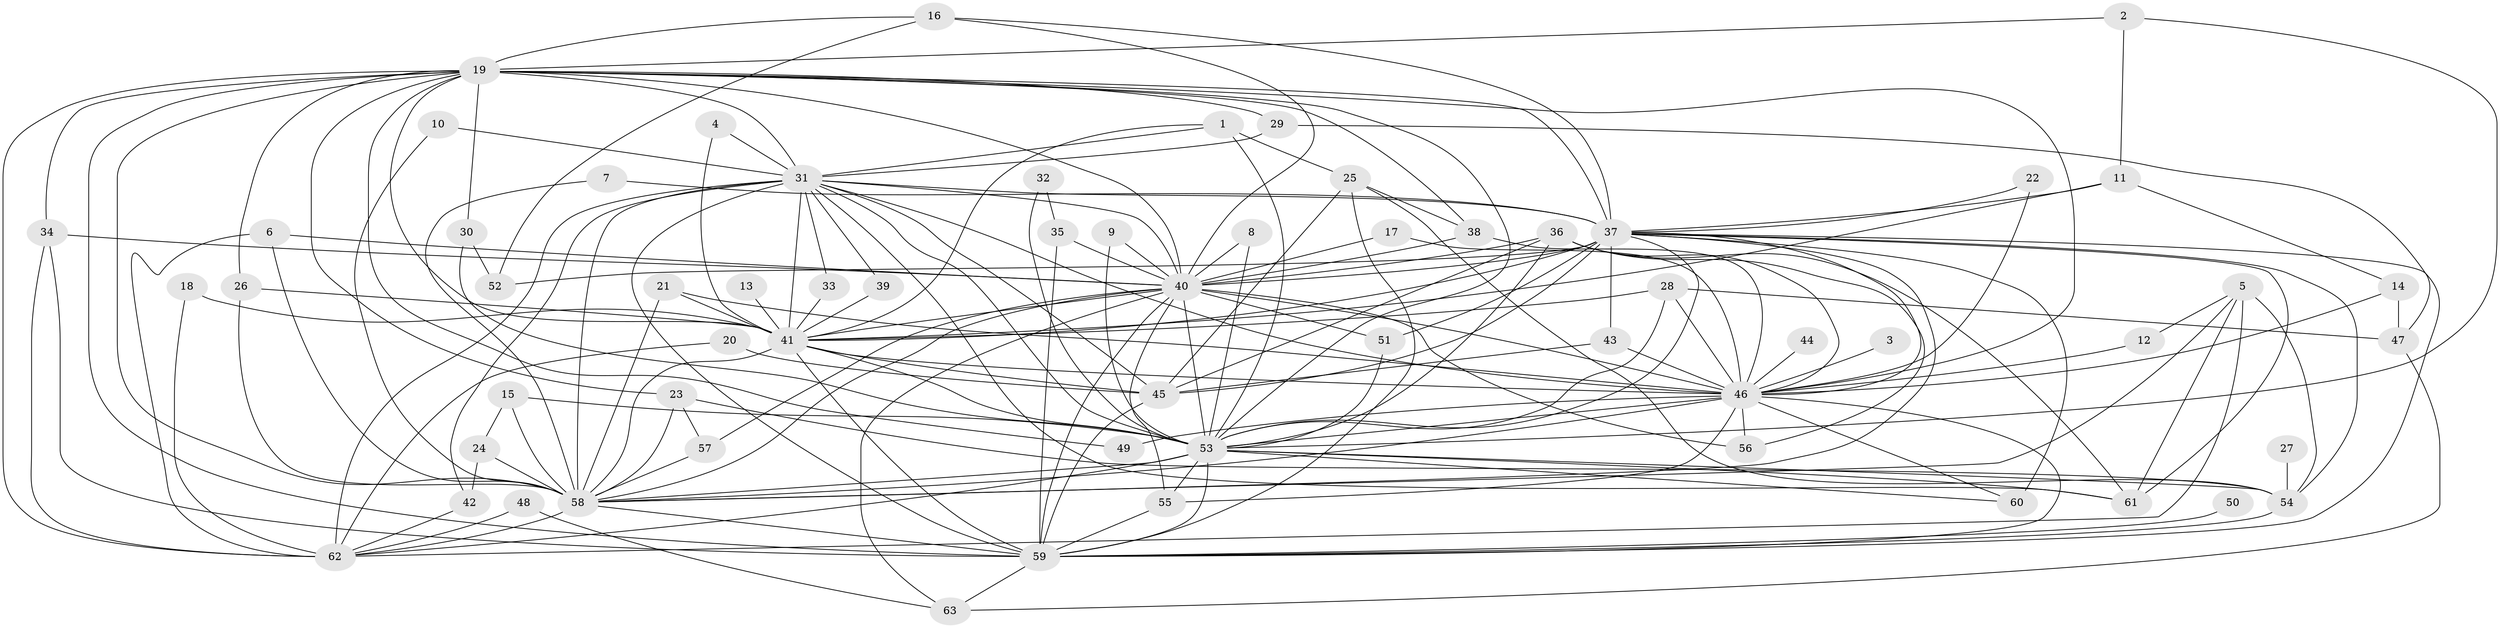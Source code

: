 // original degree distribution, {21: 0.008, 28: 0.008, 26: 0.008, 23: 0.008, 22: 0.008, 24: 0.008, 32: 0.016, 18: 0.008, 14: 0.008, 10: 0.008, 4: 0.096, 2: 0.584, 8: 0.016, 3: 0.184, 6: 0.008, 5: 0.024}
// Generated by graph-tools (version 1.1) at 2025/01/03/09/25 03:01:14]
// undirected, 63 vertices, 175 edges
graph export_dot {
graph [start="1"]
  node [color=gray90,style=filled];
  1;
  2;
  3;
  4;
  5;
  6;
  7;
  8;
  9;
  10;
  11;
  12;
  13;
  14;
  15;
  16;
  17;
  18;
  19;
  20;
  21;
  22;
  23;
  24;
  25;
  26;
  27;
  28;
  29;
  30;
  31;
  32;
  33;
  34;
  35;
  36;
  37;
  38;
  39;
  40;
  41;
  42;
  43;
  44;
  45;
  46;
  47;
  48;
  49;
  50;
  51;
  52;
  53;
  54;
  55;
  56;
  57;
  58;
  59;
  60;
  61;
  62;
  63;
  1 -- 25 [weight=1.0];
  1 -- 31 [weight=1.0];
  1 -- 41 [weight=1.0];
  1 -- 53 [weight=1.0];
  2 -- 11 [weight=1.0];
  2 -- 19 [weight=1.0];
  2 -- 53 [weight=1.0];
  3 -- 46 [weight=1.0];
  4 -- 31 [weight=1.0];
  4 -- 41 [weight=1.0];
  5 -- 12 [weight=1.0];
  5 -- 54 [weight=1.0];
  5 -- 58 [weight=1.0];
  5 -- 61 [weight=1.0];
  5 -- 62 [weight=1.0];
  6 -- 40 [weight=1.0];
  6 -- 58 [weight=1.0];
  6 -- 62 [weight=1.0];
  7 -- 37 [weight=1.0];
  7 -- 58 [weight=1.0];
  8 -- 40 [weight=1.0];
  8 -- 53 [weight=1.0];
  9 -- 40 [weight=1.0];
  9 -- 53 [weight=1.0];
  10 -- 31 [weight=1.0];
  10 -- 58 [weight=1.0];
  11 -- 14 [weight=1.0];
  11 -- 37 [weight=1.0];
  11 -- 41 [weight=1.0];
  12 -- 46 [weight=1.0];
  13 -- 41 [weight=1.0];
  14 -- 46 [weight=1.0];
  14 -- 47 [weight=1.0];
  15 -- 24 [weight=1.0];
  15 -- 53 [weight=1.0];
  15 -- 58 [weight=1.0];
  16 -- 19 [weight=1.0];
  16 -- 37 [weight=1.0];
  16 -- 40 [weight=1.0];
  16 -- 52 [weight=1.0];
  17 -- 40 [weight=1.0];
  17 -- 46 [weight=1.0];
  18 -- 41 [weight=1.0];
  18 -- 62 [weight=1.0];
  19 -- 23 [weight=1.0];
  19 -- 26 [weight=2.0];
  19 -- 29 [weight=1.0];
  19 -- 30 [weight=1.0];
  19 -- 31 [weight=2.0];
  19 -- 34 [weight=1.0];
  19 -- 37 [weight=3.0];
  19 -- 38 [weight=1.0];
  19 -- 40 [weight=3.0];
  19 -- 41 [weight=2.0];
  19 -- 46 [weight=2.0];
  19 -- 49 [weight=1.0];
  19 -- 53 [weight=2.0];
  19 -- 58 [weight=3.0];
  19 -- 59 [weight=2.0];
  19 -- 62 [weight=1.0];
  20 -- 45 [weight=1.0];
  20 -- 62 [weight=1.0];
  21 -- 41 [weight=1.0];
  21 -- 46 [weight=1.0];
  21 -- 58 [weight=1.0];
  22 -- 37 [weight=1.0];
  22 -- 46 [weight=1.0];
  23 -- 54 [weight=1.0];
  23 -- 57 [weight=1.0];
  23 -- 58 [weight=1.0];
  24 -- 42 [weight=1.0];
  24 -- 58 [weight=1.0];
  25 -- 38 [weight=1.0];
  25 -- 45 [weight=1.0];
  25 -- 54 [weight=1.0];
  25 -- 59 [weight=1.0];
  26 -- 41 [weight=2.0];
  26 -- 58 [weight=1.0];
  27 -- 54 [weight=1.0];
  28 -- 41 [weight=1.0];
  28 -- 46 [weight=1.0];
  28 -- 47 [weight=1.0];
  28 -- 53 [weight=1.0];
  29 -- 31 [weight=1.0];
  29 -- 47 [weight=1.0];
  30 -- 52 [weight=1.0];
  30 -- 53 [weight=1.0];
  31 -- 33 [weight=1.0];
  31 -- 37 [weight=2.0];
  31 -- 39 [weight=1.0];
  31 -- 40 [weight=1.0];
  31 -- 41 [weight=2.0];
  31 -- 42 [weight=2.0];
  31 -- 45 [weight=1.0];
  31 -- 46 [weight=1.0];
  31 -- 53 [weight=3.0];
  31 -- 58 [weight=2.0];
  31 -- 59 [weight=1.0];
  31 -- 61 [weight=1.0];
  31 -- 62 [weight=2.0];
  32 -- 35 [weight=1.0];
  32 -- 53 [weight=1.0];
  33 -- 41 [weight=1.0];
  34 -- 40 [weight=1.0];
  34 -- 59 [weight=2.0];
  34 -- 62 [weight=1.0];
  35 -- 40 [weight=2.0];
  35 -- 59 [weight=1.0];
  36 -- 40 [weight=1.0];
  36 -- 45 [weight=1.0];
  36 -- 46 [weight=1.0];
  36 -- 53 [weight=1.0];
  36 -- 56 [weight=1.0];
  36 -- 61 [weight=1.0];
  37 -- 40 [weight=2.0];
  37 -- 41 [weight=1.0];
  37 -- 43 [weight=1.0];
  37 -- 45 [weight=1.0];
  37 -- 46 [weight=1.0];
  37 -- 51 [weight=1.0];
  37 -- 52 [weight=1.0];
  37 -- 53 [weight=1.0];
  37 -- 54 [weight=1.0];
  37 -- 58 [weight=1.0];
  37 -- 59 [weight=1.0];
  37 -- 60 [weight=1.0];
  37 -- 61 [weight=1.0];
  38 -- 40 [weight=1.0];
  38 -- 46 [weight=1.0];
  39 -- 41 [weight=1.0];
  40 -- 41 [weight=2.0];
  40 -- 46 [weight=2.0];
  40 -- 51 [weight=1.0];
  40 -- 53 [weight=3.0];
  40 -- 55 [weight=1.0];
  40 -- 56 [weight=1.0];
  40 -- 57 [weight=1.0];
  40 -- 58 [weight=1.0];
  40 -- 59 [weight=1.0];
  40 -- 63 [weight=1.0];
  41 -- 45 [weight=1.0];
  41 -- 46 [weight=1.0];
  41 -- 53 [weight=2.0];
  41 -- 58 [weight=1.0];
  41 -- 59 [weight=1.0];
  42 -- 62 [weight=1.0];
  43 -- 45 [weight=1.0];
  43 -- 46 [weight=1.0];
  44 -- 46 [weight=1.0];
  45 -- 59 [weight=1.0];
  46 -- 49 [weight=1.0];
  46 -- 53 [weight=2.0];
  46 -- 55 [weight=1.0];
  46 -- 56 [weight=1.0];
  46 -- 58 [weight=1.0];
  46 -- 59 [weight=1.0];
  46 -- 60 [weight=1.0];
  47 -- 63 [weight=1.0];
  48 -- 62 [weight=1.0];
  48 -- 63 [weight=1.0];
  50 -- 59 [weight=1.0];
  51 -- 53 [weight=1.0];
  53 -- 54 [weight=1.0];
  53 -- 55 [weight=1.0];
  53 -- 58 [weight=1.0];
  53 -- 59 [weight=3.0];
  53 -- 60 [weight=1.0];
  53 -- 61 [weight=1.0];
  53 -- 62 [weight=1.0];
  54 -- 59 [weight=1.0];
  55 -- 59 [weight=1.0];
  57 -- 58 [weight=1.0];
  58 -- 59 [weight=1.0];
  58 -- 62 [weight=1.0];
  59 -- 63 [weight=1.0];
}
